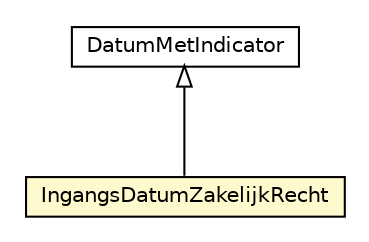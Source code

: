 #!/usr/local/bin/dot
#
# Class diagram 
# Generated by UMLGraph version R5_6-24-gf6e263 (http://www.umlgraph.org/)
#

digraph G {
	edge [fontname="Helvetica",fontsize=10,labelfontname="Helvetica",labelfontsize=10];
	node [fontname="Helvetica",fontsize=10,shape=plaintext];
	nodesep=0.25;
	ranksep=0.5;
	// nl.egem.stuf.sector.bg._0204.KDOZKRRel.IngangsDatumZakelijkRecht
	c96616 [label=<<table title="nl.egem.stuf.sector.bg._0204.KDOZKRRel.IngangsDatumZakelijkRecht" border="0" cellborder="1" cellspacing="0" cellpadding="2" port="p" bgcolor="lemonChiffon" href="./KDOZKRRel.IngangsDatumZakelijkRecht.html">
		<tr><td><table border="0" cellspacing="0" cellpadding="1">
<tr><td align="center" balign="center"> IngangsDatumZakelijkRecht </td></tr>
		</table></td></tr>
		</table>>, URL="./KDOZKRRel.IngangsDatumZakelijkRecht.html", fontname="Helvetica", fontcolor="black", fontsize=10.0];
	// nl.egem.stuf.stuf0204.DatumMetIndicator
	c96645 [label=<<table title="nl.egem.stuf.stuf0204.DatumMetIndicator" border="0" cellborder="1" cellspacing="0" cellpadding="2" port="p" href="../../../stuf0204/DatumMetIndicator.html">
		<tr><td><table border="0" cellspacing="0" cellpadding="1">
<tr><td align="center" balign="center"> DatumMetIndicator </td></tr>
		</table></td></tr>
		</table>>, URL="../../../stuf0204/DatumMetIndicator.html", fontname="Helvetica", fontcolor="black", fontsize=10.0];
	//nl.egem.stuf.sector.bg._0204.KDOZKRRel.IngangsDatumZakelijkRecht extends nl.egem.stuf.stuf0204.DatumMetIndicator
	c96645:p -> c96616:p [dir=back,arrowtail=empty];
}


